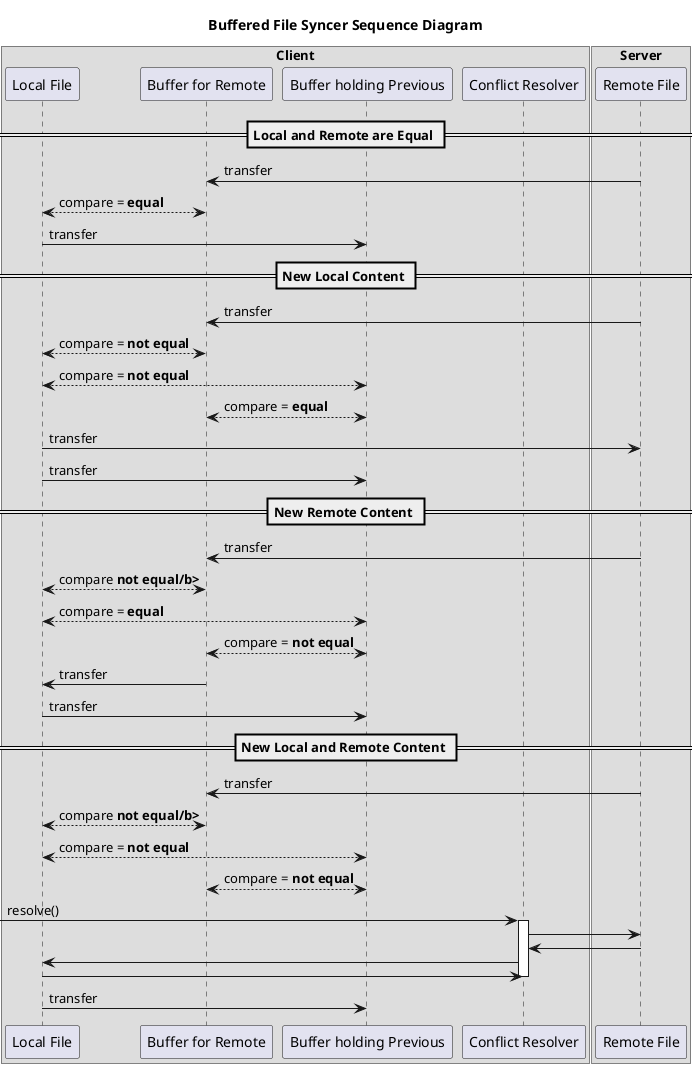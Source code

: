 @startuml buffered-file-syncer-sequence-diagram

title Buffered File Syncer Sequence Diagram

box "Client"
    participant "Local File" as local
    participant "Buffer for Remote" as remoteBuf
    participant "Buffer holding Previous" as prevBuf
    participant "Conflict Resolver" as conflictResolver
end box

box "Server"
    participant "Remote File" as remote
end box

== Local and Remote are Equal ==
remote -> remoteBuf: transfer
local <--> remoteBuf: compare = <b>equal</b>
local -> prevBuf: transfer

== New Local Content ==
remote -> remoteBuf: transfer
local <--> remoteBuf: compare = <b>not equal</b>
local <--> prevBuf: compare = <b>not equal</b>
remoteBuf <--> prevBuf: compare = <b>equal</b>
local -> remote: transfer
local -> prevBuf: transfer

== New Remote Content ==
remote -> remoteBuf: transfer
local <--> remoteBuf: compare <b>not equal/b>
local <--> prevBuf: compare = <b>equal</b>
remoteBuf <--> prevBuf: compare = <b>not equal</b>
remoteBuf -> local: transfer
local -> prevBuf: transfer

== New Local and Remote Content ==
remote -> remoteBuf: transfer
local <--> remoteBuf: compare <b>not equal/b>
local <--> prevBuf: compare = <b>not equal</b>
remoteBuf <--> prevBuf: compare = <b>not equal</b>
[-> conflictResolver ++ : resolve() 
conflictResolver -> remote
remote -> conflictResolver 
conflictResolver -> local
local -> conflictResolver
deactivate conflictResolver
local -> prevBuf: transfer

@enduml